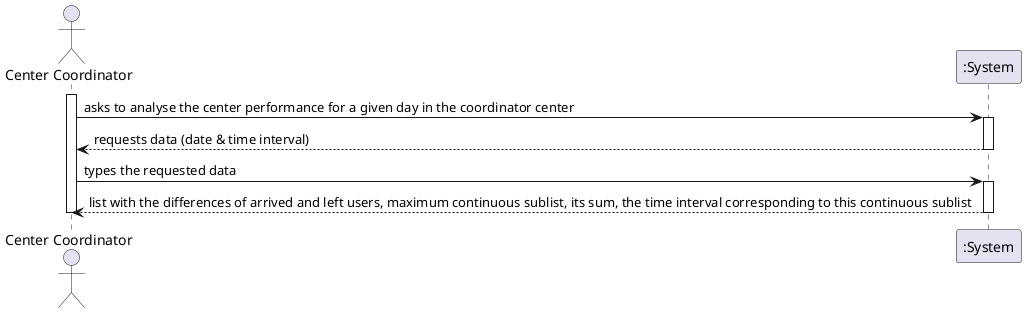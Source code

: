 @startuml

actor "Center Coordinator" AS COORD
participant ":System" as SYS
activate COORD
COORD -> SYS : asks to analyse the center performance for a given day in the coordinator center
activate SYS
SYS --> COORD : requests data (date & time interval)
deactivate SYS
COORD -> SYS : types the requested data
activate SYS
SYS --> COORD : list with the differences of arrived and left users, maximum continuous sublist, its sum, the time interval corresponding to this continuous sublist 
deactivate SYS
deactivate SYS

deactivate COORD

@enduml
